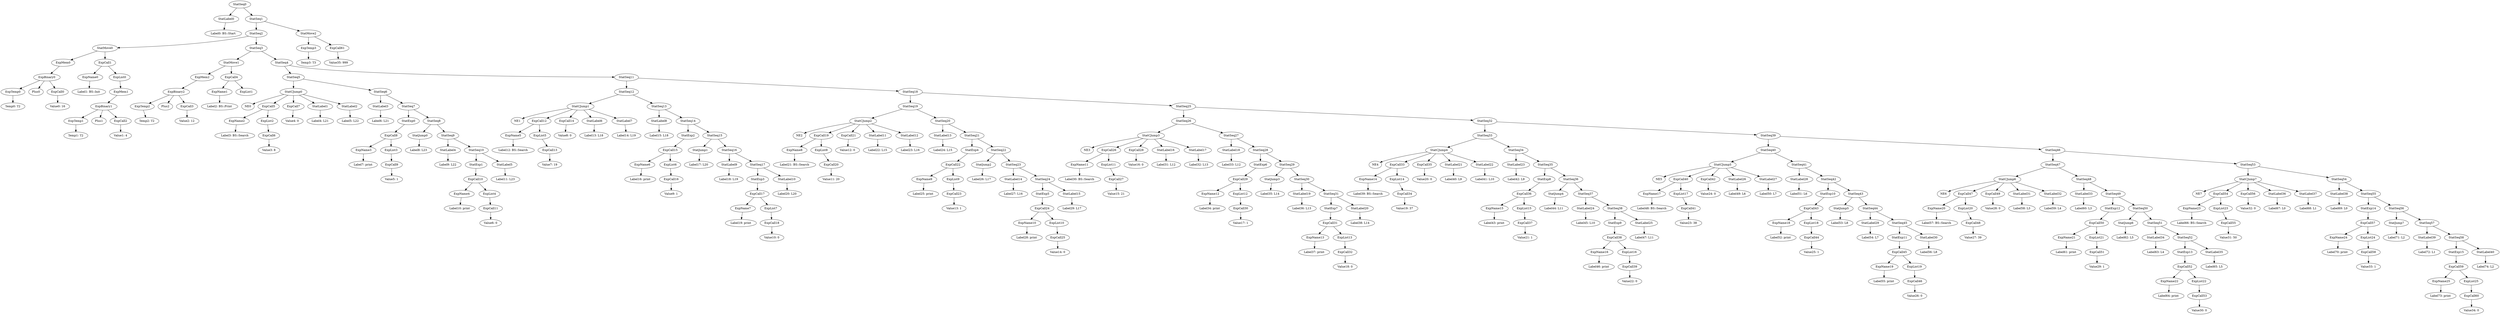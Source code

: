 digraph {
	ordering = out;
	StatLabel40 -> "Label74: L2";
	StatSeq58 -> StatExp15;
	StatSeq58 -> StatLabel40;
	ExpCall60 -> "Value34: 0";
	ExpCall59 -> ExpName25;
	ExpCall59 -> ExpList25;
	ExpName25 -> "Label73: print";
	StatSeq57 -> StatLabel39;
	StatSeq57 -> StatSeq58;
	StatJump7 -> "Label71: L2";
	ExpList24 -> ExpCall58;
	ExpCall58 -> "Value33: 1";
	StatSeq55 -> StatExp14;
	StatSeq55 -> StatSeq56;
	ExpCall57 -> ExpName24;
	ExpCall57 -> ExpList24;
	ExpName24 -> "Label70: print";
	StatSeq54 -> StatLabel38;
	StatSeq54 -> StatSeq55;
	StatSeq53 -> StatCJump7;
	StatSeq53 -> StatSeq54;
	ExpList23 -> ExpCall55;
	ExpCall55 -> "Value31: 50";
	StatLabel35 -> "Label65: L5";
	StatSeq52 -> StatExp13;
	StatSeq52 -> StatLabel35;
	StatExp13 -> ExpCall52;
	ExpCall53 -> "Value30: 0";
	ExpCall52 -> ExpName22;
	ExpCall52 -> ExpList22;
	StatSeq56 -> StatJump7;
	StatSeq56 -> StatSeq57;
	StatLabel34 -> "Label63: L4";
	StatJump6 -> "Label62: L5";
	StatSeq49 -> StatExp12;
	StatSeq49 -> StatSeq50;
	StatSeq48 -> StatLabel33;
	StatSeq48 -> StatSeq49;
	ExpCall49 -> "Value28: 0";
	ExpList20 -> ExpCall48;
	ExpCall48 -> "Value27: 39";
	ExpCall47 -> ExpName20;
	ExpCall47 -> ExpList20;
	ExpName20 -> "Label57: BS::Search";
	ExpName9 -> "Label25: print";
	StatLabel26 -> "Label49: L6";
	StatSeq20 -> StatLabel13;
	StatSeq20 -> StatSeq21;
	ExpList8 -> ExpCall20;
	ExpCall7 -> "Value4: 0";
	StatSeq35 -> StatExp8;
	StatSeq35 -> StatSeq36;
	ExpCall22 -> ExpName9;
	ExpCall22 -> ExpList9;
	StatCJump1 -> NE1;
	StatCJump1 -> ExpCall12;
	StatCJump1 -> ExpCall14;
	StatCJump1 -> StatLabel6;
	StatCJump1 -> StatLabel7;
	ExpCall3 -> "Value2: 12";
	ExpName16 -> "Label46: print";
	StatLabel10 -> "Label20: L20";
	StatCJump7 -> NE7;
	StatCJump7 -> ExpCall54;
	StatCJump7 -> ExpCall56;
	StatCJump7 -> StatLabel36;
	StatCJump7 -> StatLabel37;
	StatJump2 -> "Label26: L17";
	ExpList7 -> ExpCall18;
	ExpList22 -> ExpCall53;
	StatSeq50 -> StatJump6;
	StatSeq50 -> StatSeq51;
	ExpCall17 -> ExpName7;
	ExpCall17 -> ExpList7;
	StatSeq40 -> StatCJump5;
	StatSeq40 -> StatSeq41;
	StatSeq16 -> StatLabel9;
	StatSeq16 -> StatSeq17;
	StatLabel36 -> "Label67: L0";
	ExpCall50 -> ExpName21;
	ExpCall50 -> ExpList21;
	StatSeq7 -> StatExp0;
	StatSeq7 -> StatSeq8;
	StatExp8 -> ExpCall36;
	ExpCall21 -> "Value12: 0";
	StatJump1 -> "Label17: L20";
	StatExp2 -> ExpCall15;
	StatExp14 -> ExpCall57;
	ExpName3 -> "Label7: print";
	ExpList6 -> ExpCall16;
	StatLabel33 -> "Label60: L3";
	ExpName15 -> "Label43: print";
	ExpCall16 -> "Value9: 1";
	StatSeq23 -> StatLabel14;
	StatSeq23 -> StatSeq24;
	ExpName6 -> "Label16: print";
	StatLabel7 -> "Label14: L19";
	StatLabel39 -> "Label72: L1";
	StatLabel6 -> "Label13: L18";
	ExpCall25 -> "Value14: 0";
	ExpCall13 -> "Value7: 19";
	StatLabel21 -> "Label40: L9";
	StatSeq44 -> StatLabel29;
	StatSeq44 -> StatSeq45;
	ExpCall12 -> ExpName5;
	ExpCall12 -> ExpList5;
	StatLabel2 -> "Label5: L22";
	StatLabel11 -> "Label22: L15";
	StatExp12 -> ExpCall50;
	StatLabel5 -> "Label11: L23";
	ExpList11 -> ExpCall27;
	StatSeq29 -> StatJump3;
	StatSeq29 -> StatSeq30;
	ExpCall5 -> ExpName2;
	ExpCall5 -> ExpList2;
	StatCJump6 -> NE6;
	StatCJump6 -> ExpCall47;
	StatCJump6 -> ExpCall49;
	StatCJump6 -> StatLabel31;
	StatCJump6 -> StatLabel32;
	StatExp1 -> ExpCall10;
	ExpName1 -> "Label2: BS::Print";
	StatSeq13 -> StatLabel8;
	StatSeq13 -> StatSeq14;
	StatMove1 -> ExpMem2;
	StatMove1 -> ExpCall4;
	ExpCall43 -> ExpName18;
	ExpCall43 -> ExpList18;
	ExpList18 -> ExpCall44;
	ExpCall20 -> "Value11: 20";
	ExpCall40 -> ExpName17;
	ExpCall40 -> ExpList17;
	ExpCall44 -> "Value25: 1";
	StatLabel13 -> "Label24: L15";
	StatSeq2 -> StatMove0;
	StatSeq2 -> StatSeq3;
	ExpCall27 -> "Value15: 21";
	StatCJump2 -> NE2;
	StatCJump2 -> ExpCall19;
	StatCJump2 -> ExpCall21;
	StatCJump2 -> StatLabel11;
	StatCJump2 -> StatLabel12;
	StatLabel23 -> "Label42: L9";
	ExpMem1 -> ExpBinary1;
	ExpList4 -> ExpCall11;
	ExpCall2 -> "Value1: 4";
	ExpCall14 -> "Value8: 0";
	ExpName4 -> "Label10: print";
	StatMove0 -> ExpMem0;
	StatMove0 -> ExpCall1;
	StatCJump0 -> NE0;
	StatCJump0 -> ExpCall5;
	StatCJump0 -> ExpCall7;
	StatCJump0 -> StatLabel1;
	StatCJump0 -> StatLabel2;
	ExpList0 -> ExpMem1;
	StatSeq11 -> StatSeq12;
	StatSeq11 -> StatSeq18;
	StatSeq42 -> StatExp10;
	StatSeq42 -> StatSeq43;
	ExpMem2 -> ExpBinary2;
	StatLabel22 -> "Label41: L10";
	StatLabel1 -> "Label4: L21";
	StatJump0 -> "Label8: L23";
	ExpName7 -> "Label19: print";
	StatLabel18 -> "Label33: L12";
	ExpCall0 -> "Value0: 16";
	StatLabel37 -> "Label68: L1";
	ExpList21 -> ExpCall51;
	ExpTemp0 -> "Temp0: T2";
	StatSeq9 -> StatLabel4;
	StatSeq9 -> StatSeq10;
	ExpList13 -> ExpCall32;
	StatSeq17 -> StatExp3;
	StatSeq17 -> StatLabel10;
	StatLabel0 -> "Label0: BS::Start";
	StatSeq1 -> StatSeq2;
	StatSeq1 -> StatMove2;
	StatSeq30 -> StatLabel19;
	StatSeq30 -> StatSeq31;
	StatSeq47 -> StatCJump6;
	StatSeq47 -> StatSeq48;
	StatLabel29 -> "Label54: L7";
	StatLabel9 -> "Label18: L19";
	StatLabel25 -> "Label47: L11";
	ExpCall19 -> ExpName8;
	ExpCall19 -> ExpList8;
	StatSeq5 -> StatCJump0;
	StatSeq5 -> StatSeq6;
	ExpTemp2 -> "Temp2: T2";
	StatExp0 -> ExpCall8;
	StatSeq0 -> StatLabel0;
	StatSeq0 -> StatSeq1;
	ExpTemp1 -> "Temp1: T2";
	StatLabel32 -> "Label59: L4";
	ExpBinary2 -> ExpTemp2;
	ExpBinary2 -> Plus2;
	ExpBinary2 -> ExpCall3;
	ExpBinary1 -> ExpTemp1;
	ExpBinary1 -> Plus1;
	ExpBinary1 -> ExpCall2;
	ExpCall54 -> ExpName23;
	ExpCall54 -> ExpList23;
	ExpCall8 -> ExpName3;
	ExpCall8 -> ExpList3;
	StatLabel31 -> "Label58: L3";
	ExpCall18 -> "Value10: 0";
	StatSeq4 -> StatSeq5;
	StatSeq4 -> StatSeq11;
	ExpMem0 -> ExpBinary0;
	ExpName5 -> "Label12: BS::Search";
	ExpName0 -> "Label1: BS::Init";
	StatExp4 -> ExpCall22;
	StatSeq27 -> StatLabel18;
	StatSeq27 -> StatSeq28;
	ExpList2 -> ExpCall6;
	StatSeq32 -> StatSeq33;
	StatSeq32 -> StatSeq39;
	ExpCall4 -> ExpName1;
	ExpCall4 -> ExpList1;
	StatJump3 -> "Label35: L14";
	ExpList3 -> ExpCall9;
	StatLabel19 -> "Label36: L13";
	ExpTemp3 -> "Temp3: T3";
	StatSeq37 -> StatLabel24;
	StatSeq37 -> StatSeq38;
	StatLabel8 -> "Label15: L18";
	StatSeq6 -> StatLabel3;
	StatSeq6 -> StatSeq7;
	ExpList19 -> ExpCall46;
	StatSeq8 -> StatJump0;
	StatSeq8 -> StatSeq9;
	ExpName21 -> "Label61: print";
	StatLabel16 -> "Label31: L12";
	ExpCall10 -> ExpName4;
	ExpCall10 -> ExpList4;
	ExpCall36 -> ExpName15;
	ExpCall36 -> ExpList15;
	StatMove2 -> ExpTemp3;
	StatMove2 -> ExpCall61;
	ExpName8 -> "Label21: BS::Search";
	ExpList16 -> ExpCall39;
	ExpList5 -> ExpCall13;
	ExpCall61 -> "Value35: 999";
	StatSeq38 -> StatExp9;
	StatSeq38 -> StatLabel25;
	ExpCall9 -> "Value5: 1";
	StatSeq3 -> StatMove1;
	StatSeq3 -> StatSeq4;
	ExpCall15 -> ExpName6;
	ExpCall15 -> ExpList6;
	ExpCall46 -> "Value26: 0";
	StatSeq21 -> StatExp4;
	StatSeq21 -> StatSeq22;
	StatSeq10 -> StatExp1;
	StatSeq10 -> StatLabel5;
	StatLabel14 -> "Label27: L16";
	ExpName10 -> "Label28: print";
	StatSeq39 -> StatSeq40;
	StatSeq39 -> StatSeq46;
	StatLabel38 -> "Label69: L0";
	ExpCall24 -> ExpName10;
	ExpCall24 -> ExpList10;
	StatLabel27 -> "Label50: L7";
	ExpList10 -> ExpCall25;
	StatExp6 -> ExpCall29;
	ExpBinary0 -> ExpTemp0;
	ExpBinary0 -> Plus0;
	ExpBinary0 -> ExpCall0;
	StatLabel12 -> "Label23: L16";
	StatExp5 -> ExpCall24;
	StatSeq46 -> StatSeq47;
	StatSeq46 -> StatSeq53;
	StatSeq24 -> StatExp5;
	StatSeq24 -> StatLabel15;
	StatLabel15 -> "Label29: L17";
	StatExp15 -> ExpCall59;
	ExpList12 -> ExpCall30;
	ExpName2 -> "Label3: BS::Search";
	ExpCall37 -> "Value21: 1";
	ExpList9 -> ExpCall23;
	StatCJump3 -> NE3;
	StatCJump3 -> ExpCall26;
	StatCJump3 -> ExpCall28;
	StatCJump3 -> StatLabel16;
	StatCJump3 -> StatLabel17;
	ExpName11 -> "Label30: BS::Search";
	ExpCall26 -> ExpName11;
	ExpCall26 -> ExpList11;
	ExpCall6 -> "Value3: 8";
	ExpCall28 -> "Value16: 0";
	StatSeq26 -> StatCJump3;
	StatSeq26 -> StatSeq27;
	ExpName12 -> "Label34: print";
	ExpCall51 -> "Value29: 1";
	StatSeq31 -> StatExp7;
	StatSeq31 -> StatLabel20;
	StatSeq51 -> StatLabel34;
	StatSeq51 -> StatSeq52;
	ExpCall29 -> ExpName12;
	ExpCall29 -> ExpList12;
	ExpCall30 -> "Value17: 1";
	StatSeq28 -> StatExp6;
	StatSeq28 -> StatSeq29;
	ExpName18 -> "Label52: print";
	ExpName13 -> "Label37: print";
	ExpName22 -> "Label64: print";
	StatLabel4 -> "Label9: L22";
	ExpCall32 -> "Value18: 0";
	ExpList25 -> ExpCall60;
	StatExp7 -> ExpCall31;
	StatSeq25 -> StatSeq26;
	StatSeq25 -> StatSeq32;
	StatSeq14 -> StatExp2;
	StatSeq14 -> StatSeq15;
	StatCJump4 -> NE4;
	StatCJump4 -> ExpCall33;
	StatCJump4 -> ExpCall35;
	StatCJump4 -> StatLabel21;
	StatCJump4 -> StatLabel22;
	StatLabel30 -> "Label56: L8";
	ExpName14 -> "Label39: BS::Search";
	ExpCall33 -> ExpName14;
	ExpCall33 -> ExpList14;
	StatSeq12 -> StatCJump1;
	StatSeq12 -> StatSeq13;
	ExpCall34 -> "Value19: 37";
	ExpList14 -> ExpCall34;
	ExpCall56 -> "Value32: 0";
	ExpCall35 -> "Value20: 0";
	StatSeq15 -> StatJump1;
	StatSeq15 -> StatSeq16;
	StatSeq33 -> StatCJump4;
	StatSeq33 -> StatSeq34;
	StatSeq34 -> StatLabel23;
	StatSeq34 -> StatSeq35;
	ExpList15 -> ExpCall37;
	ExpCall31 -> ExpName13;
	ExpCall31 -> ExpList13;
	StatJump4 -> "Label44: L11";
	StatSeq36 -> StatJump4;
	StatSeq36 -> StatSeq37;
	StatLabel24 -> "Label45: L10";
	ExpName23 -> "Label66: BS::Search";
	StatExp9 -> ExpCall38;
	ExpCall38 -> ExpName16;
	ExpCall38 -> ExpList16;
	StatSeq19 -> StatCJump2;
	StatSeq19 -> StatSeq20;
	StatSeq22 -> StatJump2;
	StatSeq22 -> StatSeq23;
	ExpCall39 -> "Value22: 0";
	ExpCall1 -> ExpName0;
	ExpCall1 -> ExpList0;
	StatLabel20 -> "Label38: L14";
	StatCJump5 -> NE5;
	StatCJump5 -> ExpCall40;
	StatCJump5 -> ExpCall42;
	StatCJump5 -> StatLabel26;
	StatCJump5 -> StatLabel27;
	ExpCall11 -> "Value6: 0";
	ExpName17 -> "Label48: BS::Search";
	ExpCall41 -> "Value23: 38";
	ExpList17 -> ExpCall41;
	ExpCall42 -> "Value24: 0";
	ExpCall23 -> "Value13: 1";
	StatLabel28 -> "Label51: L6";
	StatLabel3 -> "Label6: L21";
	StatSeq18 -> StatSeq19;
	StatSeq18 -> StatSeq25;
	StatSeq41 -> StatLabel28;
	StatSeq41 -> StatSeq42;
	StatExp10 -> ExpCall43;
	StatExp3 -> ExpCall17;
	ExpCall45 -> ExpName19;
	ExpCall45 -> ExpList19;
	StatLabel17 -> "Label32: L13";
	StatJump5 -> "Label53: L8";
	StatSeq43 -> StatJump5;
	StatSeq43 -> StatSeq44;
	ExpName19 -> "Label55: print";
	StatExp11 -> ExpCall45;
	StatSeq45 -> StatExp11;
	StatSeq45 -> StatLabel30;
}

